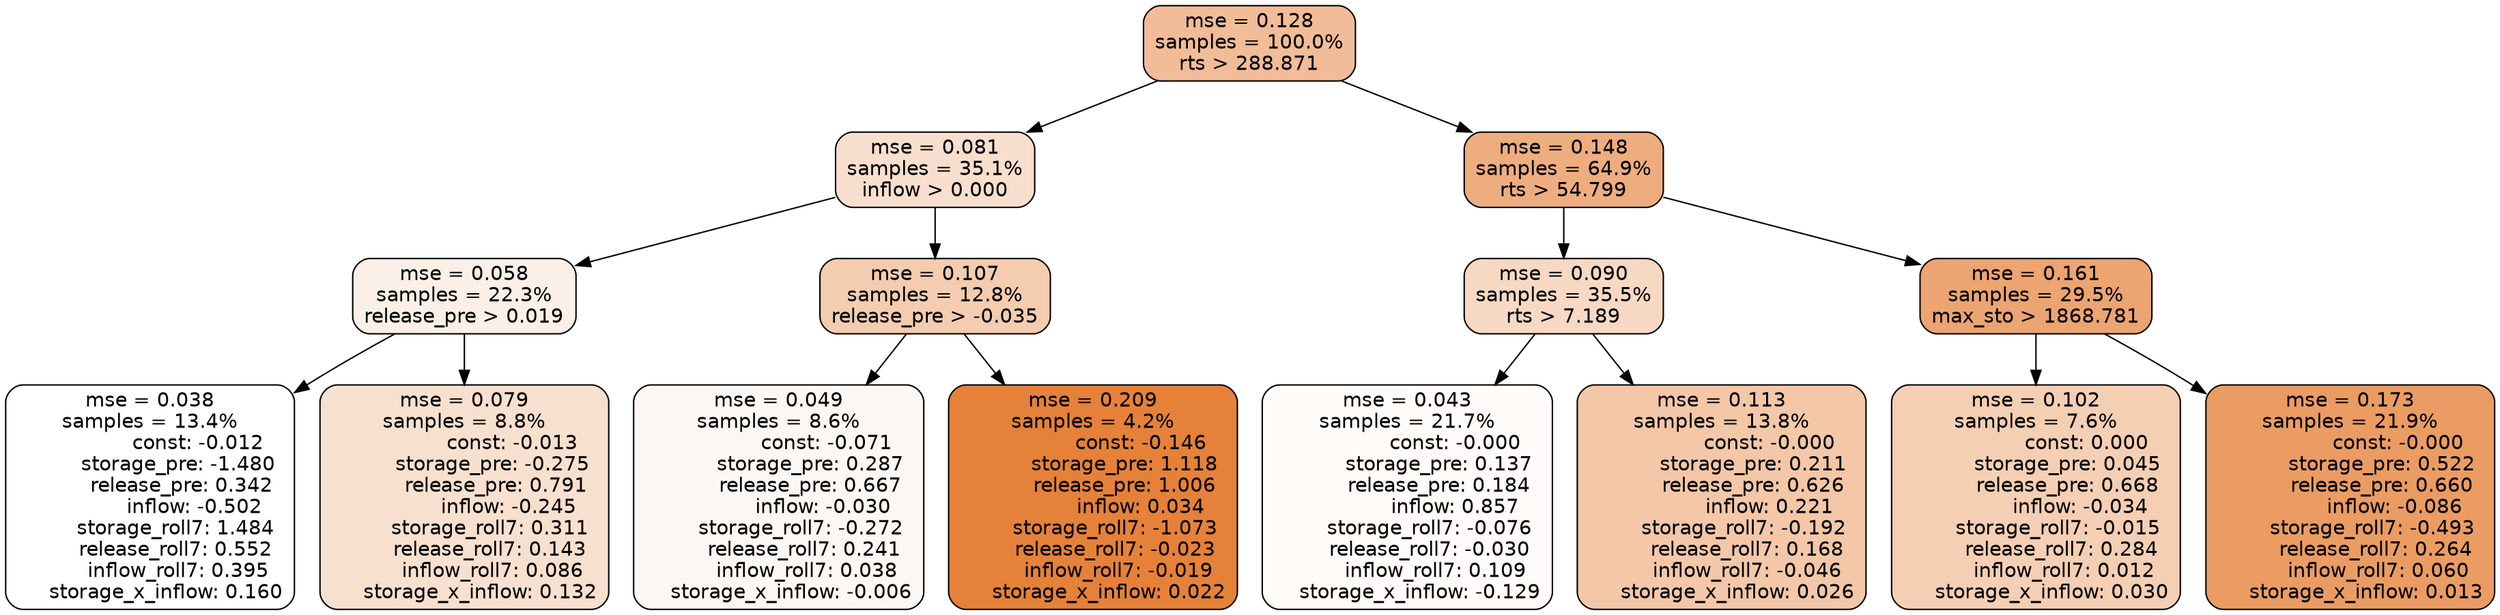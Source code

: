 digraph tree {
node [shape=rectangle, style="filled, rounded", color="black", fontname=helvetica] ;
edge [fontname=helvetica] ;
	"0" [label="mse = 0.128
samples = 100.0%
rts > 288.871", fillcolor="#f1bc97"]
	"8" [label="mse = 0.081
samples = 35.1%
inflow > 0.000", fillcolor="#f8dfcd"]
	"1" [label="mse = 0.148
samples = 64.9%
rts > 54.799", fillcolor="#eead7f"]
	"9" [label="mse = 0.058
samples = 22.3%
release_pre > 0.019", fillcolor="#fbf0e7"]
	"12" [label="mse = 0.107
samples = 12.8%
release_pre > -0.035", fillcolor="#f4ccaf"]
	"2" [label="mse = 0.090
samples = 35.5%
rts > 7.189", fillcolor="#f7d9c3"]
	"5" [label="mse = 0.161
samples = 29.5%
max_sto > 1868.781", fillcolor="#eca471"]
	"10" [label="mse = 0.038
samples = 13.4%
               const: -0.012
         storage_pre: -1.480
          release_pre: 0.342
              inflow: -0.502
        storage_roll7: 1.484
        release_roll7: 0.552
         inflow_roll7: 0.395
     storage_x_inflow: 0.160", fillcolor="#ffffff"]
	"11" [label="mse = 0.079
samples = 8.8%
               const: -0.013
         storage_pre: -0.275
          release_pre: 0.791
              inflow: -0.245
        storage_roll7: 0.311
        release_roll7: 0.143
         inflow_roll7: 0.086
     storage_x_inflow: 0.132", fillcolor="#f8e0cf"]
	"13" [label="mse = 0.049
samples = 8.6%
               const: -0.071
          storage_pre: 0.287
          release_pre: 0.667
              inflow: -0.030
       storage_roll7: -0.272
        release_roll7: 0.241
         inflow_roll7: 0.038
    storage_x_inflow: -0.006", fillcolor="#fdf7f3"]
	"14" [label="mse = 0.209
samples = 4.2%
               const: -0.146
          storage_pre: 1.118
          release_pre: 1.006
               inflow: 0.034
       storage_roll7: -1.073
       release_roll7: -0.023
        inflow_roll7: -0.019
     storage_x_inflow: 0.022", fillcolor="#e58139"]
	"3" [label="mse = 0.043
samples = 21.7%
               const: -0.000
          storage_pre: 0.137
          release_pre: 0.184
               inflow: 0.857
       storage_roll7: -0.076
       release_roll7: -0.030
         inflow_roll7: 0.109
    storage_x_inflow: -0.129", fillcolor="#fefbf9"]
	"4" [label="mse = 0.113
samples = 13.8%
               const: -0.000
          storage_pre: 0.211
          release_pre: 0.626
               inflow: 0.221
       storage_roll7: -0.192
        release_roll7: 0.168
        inflow_roll7: -0.046
     storage_x_inflow: 0.026", fillcolor="#f3c7a8"]
	"7" [label="mse = 0.102
samples = 7.6%
                const: 0.000
          storage_pre: 0.045
          release_pre: 0.668
              inflow: -0.034
       storage_roll7: -0.015
        release_roll7: 0.284
         inflow_roll7: 0.012
     storage_x_inflow: 0.030", fillcolor="#f5cfb4"]
	"6" [label="mse = 0.173
samples = 21.9%
               const: -0.000
          storage_pre: 0.522
          release_pre: 0.660
              inflow: -0.086
       storage_roll7: -0.493
        release_roll7: 0.264
         inflow_roll7: 0.060
     storage_x_inflow: 0.013", fillcolor="#ea9c63"]

	"0" -> "1"
	"0" -> "8"
	"8" -> "9"
	"8" -> "12"
	"1" -> "2"
	"1" -> "5"
	"9" -> "10"
	"9" -> "11"
	"12" -> "13"
	"12" -> "14"
	"2" -> "3"
	"2" -> "4"
	"5" -> "6"
	"5" -> "7"
}